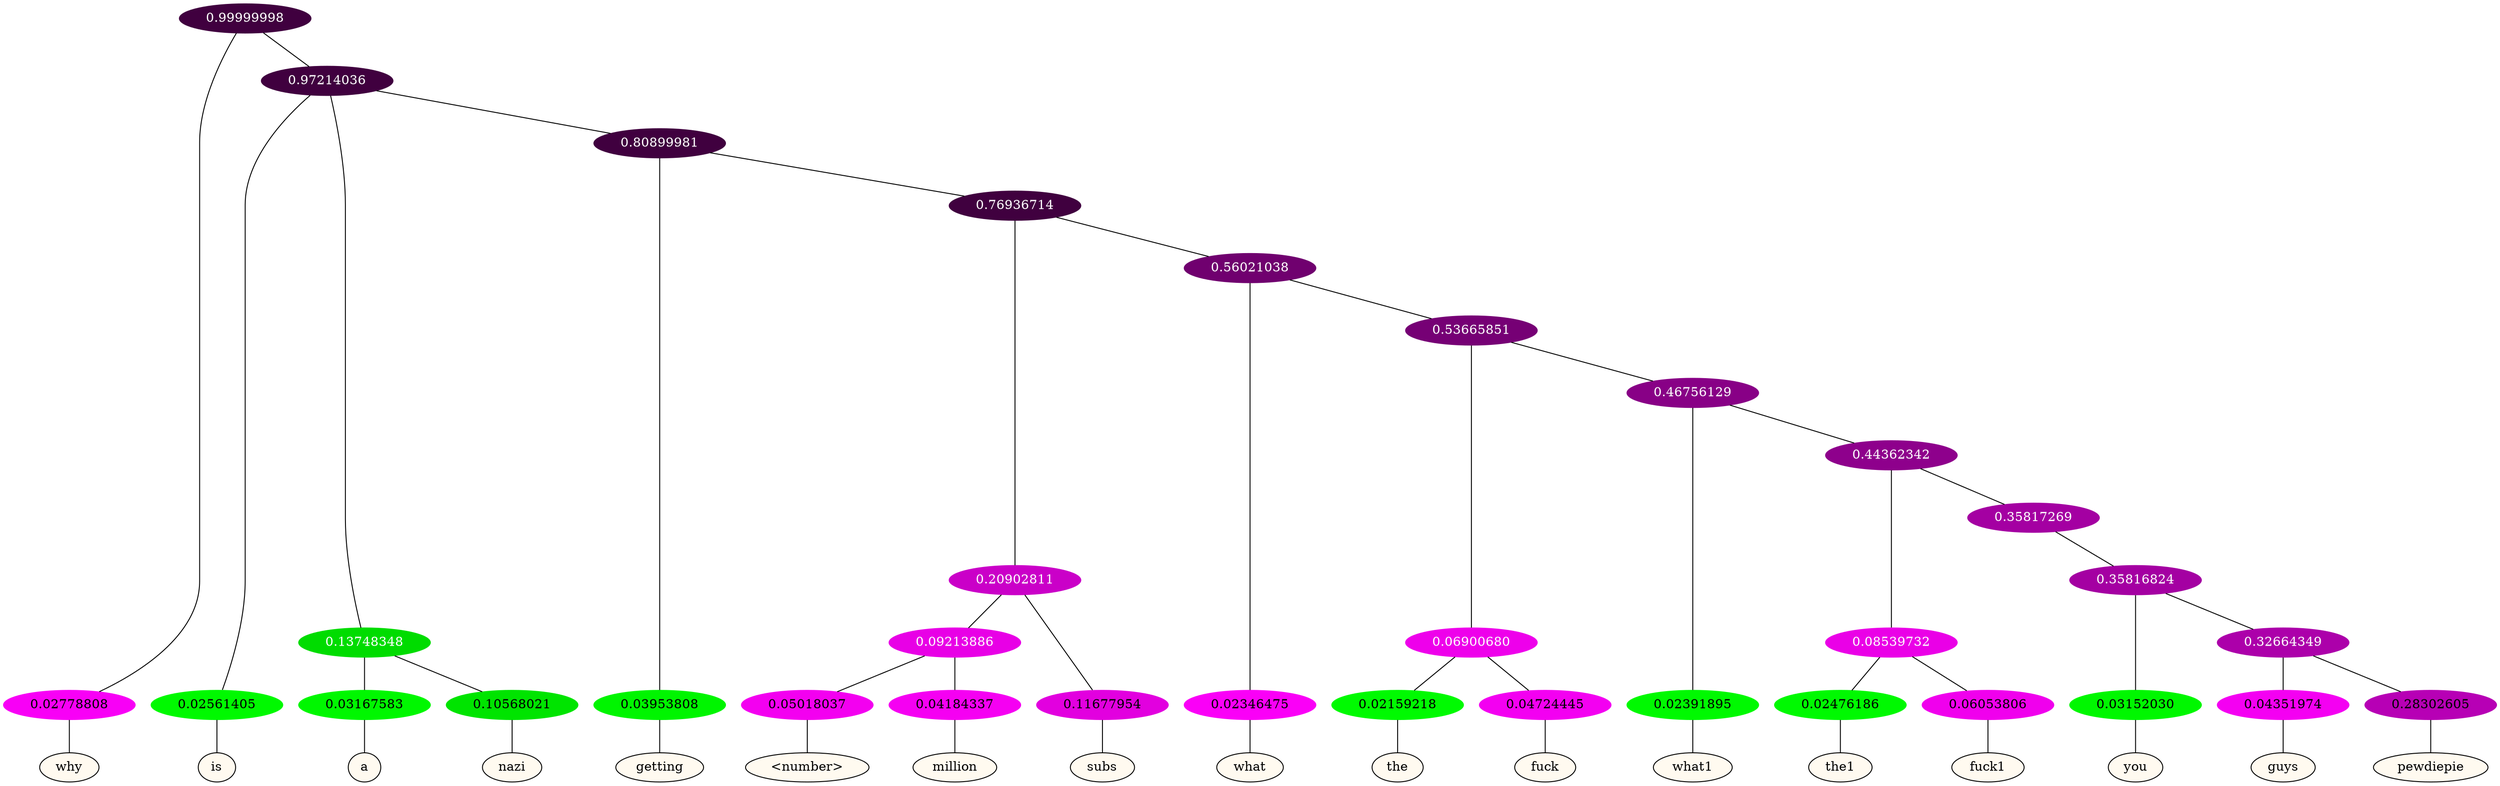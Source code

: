graph {
	node [format=png height=0.15 nodesep=0.001 ordering=out overlap=prism overlap_scaling=0.01 ranksep=0.001 ratio=0.2 style=filled width=0.15]
	{
		rank=same
		a_w_1 [label=why color=black fillcolor=floralwhite style="filled,solid"]
		a_w_3 [label=is color=black fillcolor=floralwhite style="filled,solid"]
		a_w_6 [label=a color=black fillcolor=floralwhite style="filled,solid"]
		a_w_7 [label=nazi color=black fillcolor=floralwhite style="filled,solid"]
		a_w_8 [label=getting color=black fillcolor=floralwhite style="filled,solid"]
		a_w_16 [label="\<number\>" color=black fillcolor=floralwhite style="filled,solid"]
		a_w_17 [label=million color=black fillcolor=floralwhite style="filled,solid"]
		a_w_13 [label=subs color=black fillcolor=floralwhite style="filled,solid"]
		a_w_14 [label=what color=black fillcolor=floralwhite style="filled,solid"]
		a_w_20 [label=the color=black fillcolor=floralwhite style="filled,solid"]
		a_w_21 [label=fuck color=black fillcolor=floralwhite style="filled,solid"]
		a_w_22 [label=what1 color=black fillcolor=floralwhite style="filled,solid"]
		a_w_26 [label=the1 color=black fillcolor=floralwhite style="filled,solid"]
		a_w_27 [label=fuck1 color=black fillcolor=floralwhite style="filled,solid"]
		a_w_29 [label=you color=black fillcolor=floralwhite style="filled,solid"]
		a_w_31 [label=guys color=black fillcolor=floralwhite style="filled,solid"]
		a_w_32 [label=pewdiepie color=black fillcolor=floralwhite style="filled,solid"]
	}
	a_n_1 -- a_w_1
	a_n_3 -- a_w_3
	a_n_6 -- a_w_6
	a_n_7 -- a_w_7
	a_n_8 -- a_w_8
	a_n_16 -- a_w_16
	a_n_17 -- a_w_17
	a_n_13 -- a_w_13
	a_n_14 -- a_w_14
	a_n_20 -- a_w_20
	a_n_21 -- a_w_21
	a_n_22 -- a_w_22
	a_n_26 -- a_w_26
	a_n_27 -- a_w_27
	a_n_29 -- a_w_29
	a_n_31 -- a_w_31
	a_n_32 -- a_w_32
	{
		rank=same
		a_n_1 [label=0.02778808 color="0.835 1.000 0.972" fontcolor=black]
		a_n_3 [label=0.02561405 color="0.334 1.000 0.974" fontcolor=black]
		a_n_6 [label=0.03167583 color="0.334 1.000 0.968" fontcolor=black]
		a_n_7 [label=0.10568021 color="0.334 1.000 0.894" fontcolor=black]
		a_n_8 [label=0.03953808 color="0.334 1.000 0.960" fontcolor=black]
		a_n_16 [label=0.05018037 color="0.835 1.000 0.950" fontcolor=black]
		a_n_17 [label=0.04184337 color="0.835 1.000 0.958" fontcolor=black]
		a_n_13 [label=0.11677954 color="0.835 1.000 0.883" fontcolor=black]
		a_n_14 [label=0.02346475 color="0.835 1.000 0.977" fontcolor=black]
		a_n_20 [label=0.02159218 color="0.334 1.000 0.978" fontcolor=black]
		a_n_21 [label=0.04724445 color="0.835 1.000 0.953" fontcolor=black]
		a_n_22 [label=0.02391895 color="0.334 1.000 0.976" fontcolor=black]
		a_n_26 [label=0.02476186 color="0.334 1.000 0.975" fontcolor=black]
		a_n_27 [label=0.06053806 color="0.835 1.000 0.939" fontcolor=black]
		a_n_29 [label=0.03152030 color="0.334 1.000 0.968" fontcolor=black]
		a_n_31 [label=0.04351974 color="0.835 1.000 0.956" fontcolor=black]
		a_n_32 [label=0.28302605 color="0.835 1.000 0.717" fontcolor=black]
	}
	a_n_0 [label=0.99999998 color="0.835 1.000 0.250" fontcolor=grey99]
	a_n_0 -- a_n_1
	a_n_2 [label=0.97214036 color="0.835 1.000 0.250" fontcolor=grey99]
	a_n_0 -- a_n_2
	a_n_2 -- a_n_3
	a_n_4 [label=0.13748348 color="0.334 1.000 0.863" fontcolor=grey99]
	a_n_2 -- a_n_4
	a_n_5 [label=0.80899981 color="0.835 1.000 0.250" fontcolor=grey99]
	a_n_2 -- a_n_5
	a_n_4 -- a_n_6
	a_n_4 -- a_n_7
	a_n_5 -- a_n_8
	a_n_9 [label=0.76936714 color="0.835 1.000 0.250" fontcolor=grey99]
	a_n_5 -- a_n_9
	a_n_10 [label=0.20902811 color="0.835 1.000 0.791" fontcolor=grey99]
	a_n_9 -- a_n_10
	a_n_11 [label=0.56021038 color="0.835 1.000 0.440" fontcolor=grey99]
	a_n_9 -- a_n_11
	a_n_12 [label=0.09213886 color="0.835 1.000 0.908" fontcolor=grey99]
	a_n_10 -- a_n_12
	a_n_10 -- a_n_13
	a_n_11 -- a_n_14
	a_n_15 [label=0.53665851 color="0.835 1.000 0.463" fontcolor=grey99]
	a_n_11 -- a_n_15
	a_n_12 -- a_n_16
	a_n_12 -- a_n_17
	a_n_18 [label=0.06900680 color="0.835 1.000 0.931" fontcolor=grey99]
	a_n_15 -- a_n_18
	a_n_19 [label=0.46756129 color="0.835 1.000 0.532" fontcolor=grey99]
	a_n_15 -- a_n_19
	a_n_18 -- a_n_20
	a_n_18 -- a_n_21
	a_n_19 -- a_n_22
	a_n_23 [label=0.44362342 color="0.835 1.000 0.556" fontcolor=grey99]
	a_n_19 -- a_n_23
	a_n_24 [label=0.08539732 color="0.835 1.000 0.915" fontcolor=grey99]
	a_n_23 -- a_n_24
	a_n_25 [label=0.35817269 color="0.835 1.000 0.642" fontcolor=grey99]
	a_n_23 -- a_n_25
	a_n_24 -- a_n_26
	a_n_24 -- a_n_27
	a_n_28 [label=0.35816824 color="0.835 1.000 0.642" fontcolor=grey99]
	a_n_25 -- a_n_28
	a_n_28 -- a_n_29
	a_n_30 [label=0.32664349 color="0.835 1.000 0.673" fontcolor=grey99]
	a_n_28 -- a_n_30
	a_n_30 -- a_n_31
	a_n_30 -- a_n_32
}
